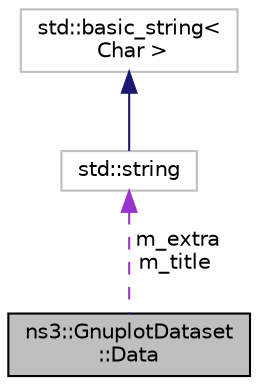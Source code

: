 digraph "ns3::GnuplotDataset::Data"
{
 // LATEX_PDF_SIZE
  edge [fontname="Helvetica",fontsize="10",labelfontname="Helvetica",labelfontsize="10"];
  node [fontname="Helvetica",fontsize="10",shape=record];
  Node1 [label="ns3::GnuplotDataset\l::Data",height=0.2,width=0.4,color="black", fillcolor="grey75", style="filled", fontcolor="black",tooltip="Structure storing the data to plot."];
  Node2 -> Node1 [dir="back",color="darkorchid3",fontsize="10",style="dashed",label=" m_extra\nm_title" ,fontname="Helvetica"];
  Node2 [label="std::string",height=0.2,width=0.4,color="grey75", fillcolor="white", style="filled",tooltip=" "];
  Node3 -> Node2 [dir="back",color="midnightblue",fontsize="10",style="solid",fontname="Helvetica"];
  Node3 [label="std::basic_string\<\l Char \>",height=0.2,width=0.4,color="grey75", fillcolor="white", style="filled",tooltip=" "];
}
